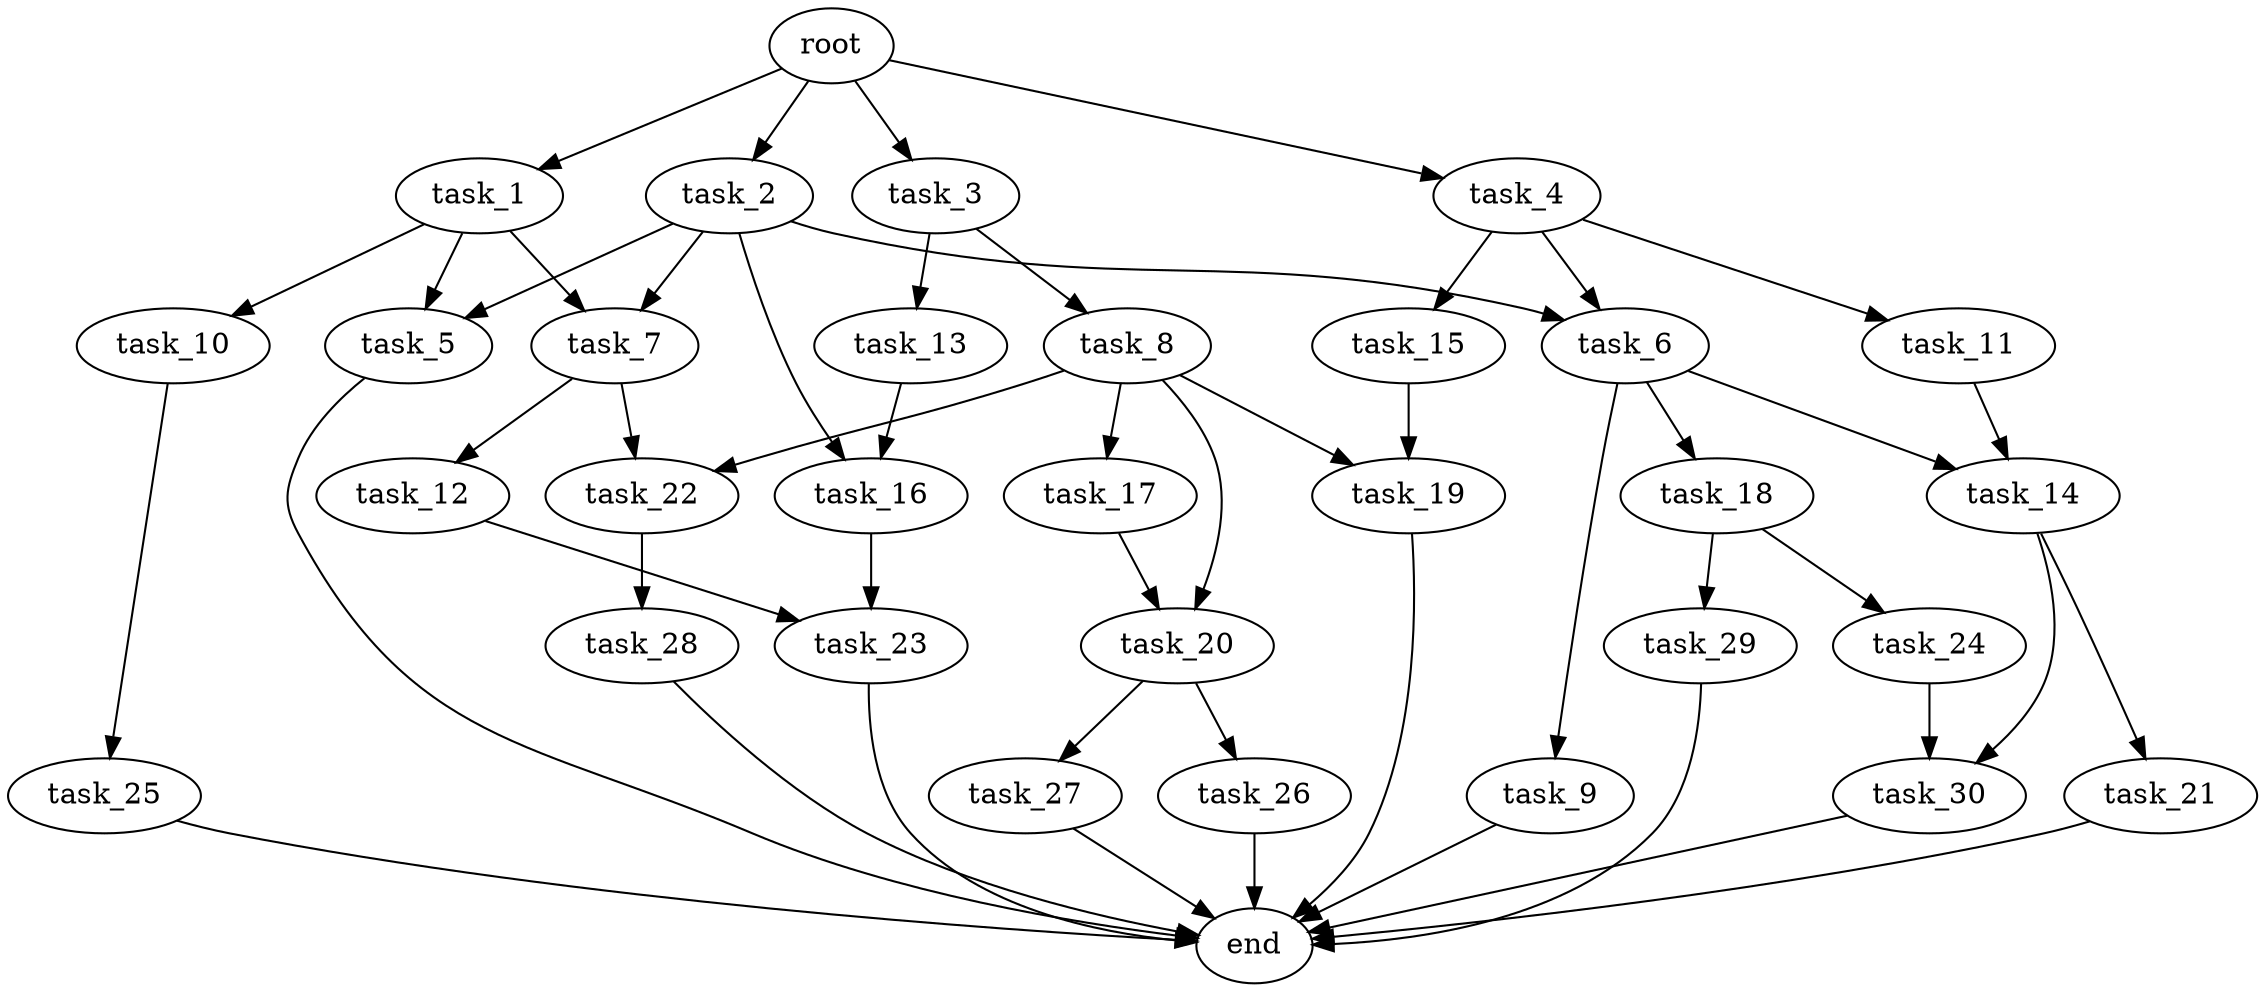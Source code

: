 digraph G {
  root [size="0.000000e+00"];
  task_1 [size="1.433117e+09"];
  task_2 [size="9.469536e+10"];
  task_3 [size="3.424328e+10"];
  task_4 [size="3.093774e+10"];
  task_5 [size="2.243876e+10"];
  task_6 [size="2.783877e+10"];
  task_7 [size="7.780366e+10"];
  task_8 [size="7.892953e+10"];
  task_9 [size="6.500317e+10"];
  task_10 [size="3.565658e+10"];
  task_11 [size="4.593758e+10"];
  task_12 [size="9.127112e+10"];
  task_13 [size="9.063114e+10"];
  task_14 [size="8.399931e+10"];
  task_15 [size="8.457614e+10"];
  task_16 [size="7.831091e+10"];
  task_17 [size="5.241659e+10"];
  task_18 [size="2.284485e+10"];
  task_19 [size="2.026097e+10"];
  task_20 [size="6.642777e+10"];
  task_21 [size="3.985514e+10"];
  task_22 [size="9.893014e+09"];
  task_23 [size="3.295821e+10"];
  task_24 [size="6.729101e+09"];
  task_25 [size="5.533292e+10"];
  task_26 [size="5.348004e+10"];
  task_27 [size="7.412838e+10"];
  task_28 [size="8.726284e+10"];
  task_29 [size="9.704402e+10"];
  task_30 [size="5.606920e+09"];
  end [size="0.000000e+00"];

  root -> task_1 [size="1.000000e-12"];
  root -> task_2 [size="1.000000e-12"];
  root -> task_3 [size="1.000000e-12"];
  root -> task_4 [size="1.000000e-12"];
  task_1 -> task_5 [size="1.121938e+08"];
  task_1 -> task_7 [size="3.890183e+08"];
  task_1 -> task_10 [size="3.565658e+08"];
  task_2 -> task_5 [size="1.121938e+08"];
  task_2 -> task_6 [size="1.391939e+08"];
  task_2 -> task_7 [size="3.890183e+08"];
  task_2 -> task_16 [size="3.915546e+08"];
  task_3 -> task_8 [size="7.892953e+08"];
  task_3 -> task_13 [size="9.063114e+08"];
  task_4 -> task_6 [size="1.391939e+08"];
  task_4 -> task_11 [size="4.593758e+08"];
  task_4 -> task_15 [size="8.457614e+08"];
  task_5 -> end [size="1.000000e-12"];
  task_6 -> task_9 [size="6.500317e+08"];
  task_6 -> task_14 [size="4.199966e+08"];
  task_6 -> task_18 [size="2.284485e+08"];
  task_7 -> task_12 [size="9.127112e+08"];
  task_7 -> task_22 [size="4.946507e+07"];
  task_8 -> task_17 [size="5.241659e+08"];
  task_8 -> task_19 [size="1.013049e+08"];
  task_8 -> task_20 [size="3.321388e+08"];
  task_8 -> task_22 [size="4.946507e+07"];
  task_9 -> end [size="1.000000e-12"];
  task_10 -> task_25 [size="5.533292e+08"];
  task_11 -> task_14 [size="4.199966e+08"];
  task_12 -> task_23 [size="1.647911e+08"];
  task_13 -> task_16 [size="3.915546e+08"];
  task_14 -> task_21 [size="3.985514e+08"];
  task_14 -> task_30 [size="2.803460e+07"];
  task_15 -> task_19 [size="1.013049e+08"];
  task_16 -> task_23 [size="1.647911e+08"];
  task_17 -> task_20 [size="3.321388e+08"];
  task_18 -> task_24 [size="6.729101e+07"];
  task_18 -> task_29 [size="9.704402e+08"];
  task_19 -> end [size="1.000000e-12"];
  task_20 -> task_26 [size="5.348004e+08"];
  task_20 -> task_27 [size="7.412838e+08"];
  task_21 -> end [size="1.000000e-12"];
  task_22 -> task_28 [size="8.726284e+08"];
  task_23 -> end [size="1.000000e-12"];
  task_24 -> task_30 [size="2.803460e+07"];
  task_25 -> end [size="1.000000e-12"];
  task_26 -> end [size="1.000000e-12"];
  task_27 -> end [size="1.000000e-12"];
  task_28 -> end [size="1.000000e-12"];
  task_29 -> end [size="1.000000e-12"];
  task_30 -> end [size="1.000000e-12"];
}
